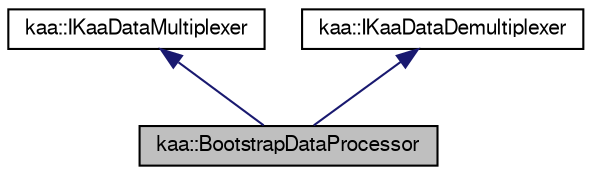 digraph "kaa::BootstrapDataProcessor"
{
  bgcolor="transparent";
  edge [fontname="FreeSans",fontsize="10",labelfontname="FreeSans",labelfontsize="10"];
  node [fontname="FreeSans",fontsize="10",shape=record];
  Node1 [label="kaa::BootstrapDataProcessor",height=0.2,width=0.4,color="black", fillcolor="grey75", style="filled" fontcolor="black"];
  Node2 -> Node1 [dir="back",color="midnightblue",fontsize="10",style="solid",fontname="FreeSans"];
  Node2 [label="kaa::IKaaDataMultiplexer",height=0.2,width=0.4,color="black",URL="$classkaa_1_1IKaaDataMultiplexer.html"];
  Node3 -> Node1 [dir="back",color="midnightblue",fontsize="10",style="solid",fontname="FreeSans"];
  Node3 [label="kaa::IKaaDataDemultiplexer",height=0.2,width=0.4,color="black",URL="$classkaa_1_1IKaaDataDemultiplexer.html"];
}
